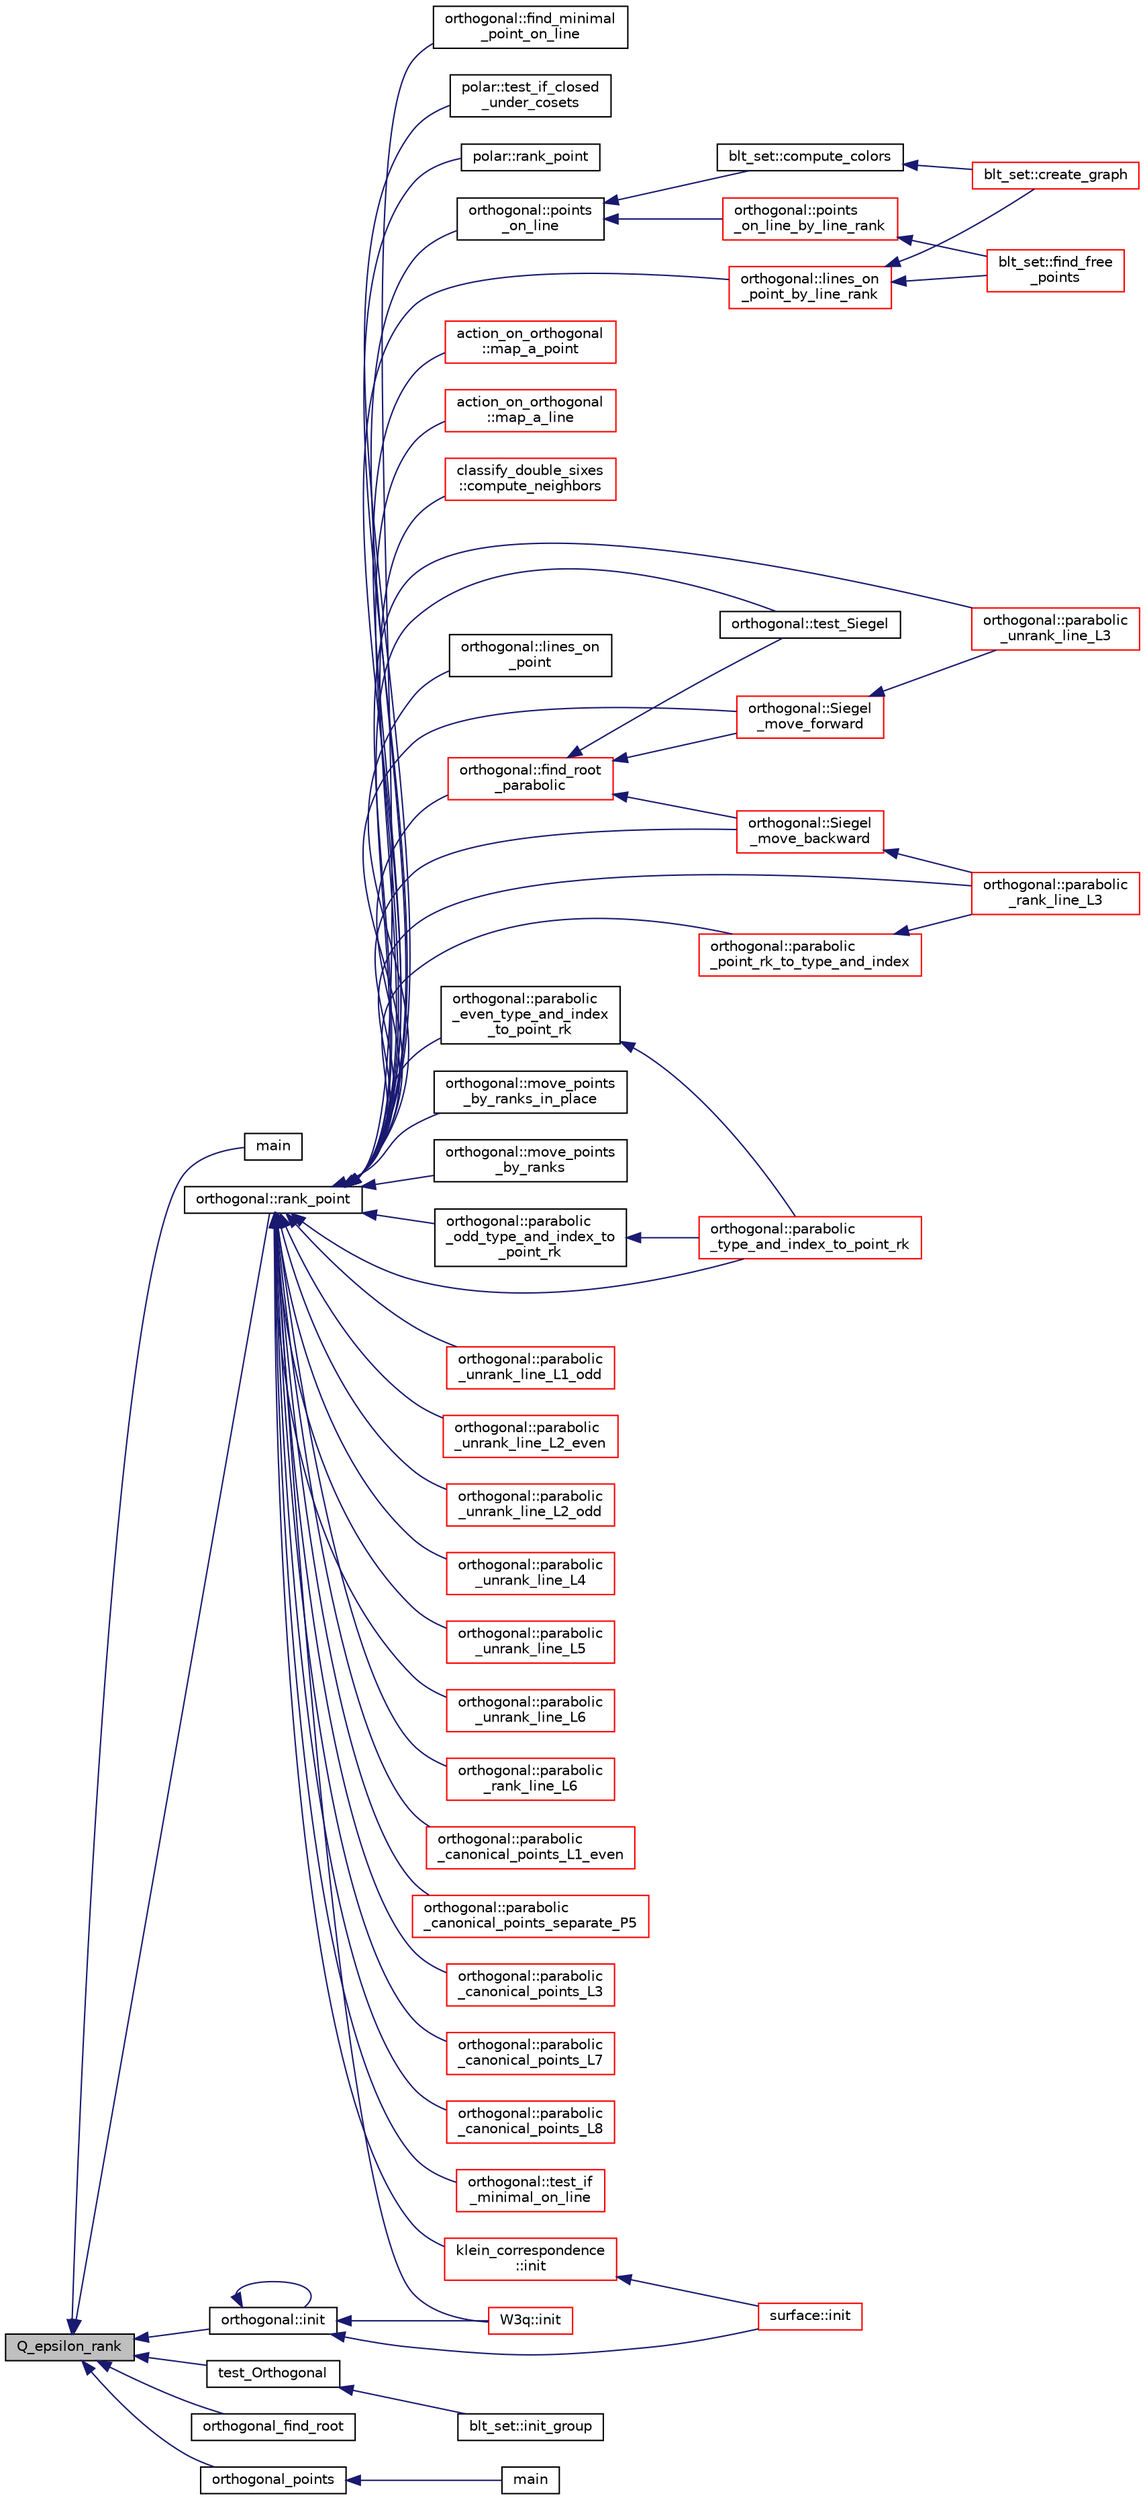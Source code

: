 digraph "Q_epsilon_rank"
{
  edge [fontname="Helvetica",fontsize="10",labelfontname="Helvetica",labelfontsize="10"];
  node [fontname="Helvetica",fontsize="10",shape=record];
  rankdir="LR";
  Node15612 [label="Q_epsilon_rank",height=0.2,width=0.4,color="black", fillcolor="grey75", style="filled", fontcolor="black"];
  Node15612 -> Node15613 [dir="back",color="midnightblue",fontsize="10",style="solid",fontname="Helvetica"];
  Node15613 [label="main",height=0.2,width=0.4,color="black", fillcolor="white", style="filled",URL="$d1/d15/apps_2combinatorics_2orthogonal_8_c.html#a3c04138a5bfe5d72780bb7e82a18e627"];
  Node15612 -> Node15614 [dir="back",color="midnightblue",fontsize="10",style="solid",fontname="Helvetica"];
  Node15614 [label="orthogonal::rank_point",height=0.2,width=0.4,color="black", fillcolor="white", style="filled",URL="$d7/daa/classorthogonal.html#adb4f1528590a804b3c011a68c9ebf655"];
  Node15614 -> Node15615 [dir="back",color="midnightblue",fontsize="10",style="solid",fontname="Helvetica"];
  Node15615 [label="orthogonal::points\l_on_line",height=0.2,width=0.4,color="black", fillcolor="white", style="filled",URL="$d7/daa/classorthogonal.html#afe1cc564902cc557d4d4d2ff85ee6839"];
  Node15615 -> Node15616 [dir="back",color="midnightblue",fontsize="10",style="solid",fontname="Helvetica"];
  Node15616 [label="blt_set::compute_colors",height=0.2,width=0.4,color="black", fillcolor="white", style="filled",URL="$d1/d3d/classblt__set.html#a6629b3a1a50c0f2736034abaea6f7d63"];
  Node15616 -> Node15617 [dir="back",color="midnightblue",fontsize="10",style="solid",fontname="Helvetica"];
  Node15617 [label="blt_set::create_graph",height=0.2,width=0.4,color="red", fillcolor="white", style="filled",URL="$d1/d3d/classblt__set.html#ae92249ece99ffbc92e93e49cd5d5dccf"];
  Node15615 -> Node15620 [dir="back",color="midnightblue",fontsize="10",style="solid",fontname="Helvetica"];
  Node15620 [label="orthogonal::points\l_on_line_by_line_rank",height=0.2,width=0.4,color="red", fillcolor="white", style="filled",URL="$d7/daa/classorthogonal.html#aec3f511b69d0a28340f93d6f904c5daa"];
  Node15620 -> Node15621 [dir="back",color="midnightblue",fontsize="10",style="solid",fontname="Helvetica"];
  Node15621 [label="blt_set::find_free\l_points",height=0.2,width=0.4,color="red", fillcolor="white", style="filled",URL="$d1/d3d/classblt__set.html#a71f82dd3dc4a901ea2a0949d2f1af302"];
  Node15614 -> Node15690 [dir="back",color="midnightblue",fontsize="10",style="solid",fontname="Helvetica"];
  Node15690 [label="orthogonal::lines_on\l_point",height=0.2,width=0.4,color="black", fillcolor="white", style="filled",URL="$d7/daa/classorthogonal.html#aa3249c7fddbc156af817fb274e41c914"];
  Node15614 -> Node15691 [dir="back",color="midnightblue",fontsize="10",style="solid",fontname="Helvetica"];
  Node15691 [label="orthogonal::lines_on\l_point_by_line_rank",height=0.2,width=0.4,color="red", fillcolor="white", style="filled",URL="$d7/daa/classorthogonal.html#adc21874b6da3cd3585c704994fb538aa"];
  Node15691 -> Node15617 [dir="back",color="midnightblue",fontsize="10",style="solid",fontname="Helvetica"];
  Node15691 -> Node15621 [dir="back",color="midnightblue",fontsize="10",style="solid",fontname="Helvetica"];
  Node15614 -> Node15711 [dir="back",color="midnightblue",fontsize="10",style="solid",fontname="Helvetica"];
  Node15711 [label="orthogonal::test_Siegel",height=0.2,width=0.4,color="black", fillcolor="white", style="filled",URL="$d7/daa/classorthogonal.html#ad6d248c572d92abe41416065addd4a69"];
  Node15614 -> Node15712 [dir="back",color="midnightblue",fontsize="10",style="solid",fontname="Helvetica"];
  Node15712 [label="orthogonal::move_points\l_by_ranks_in_place",height=0.2,width=0.4,color="black", fillcolor="white", style="filled",URL="$d7/daa/classorthogonal.html#a82fac7f7528e41392b5fe89860d4204d"];
  Node15614 -> Node15713 [dir="back",color="midnightblue",fontsize="10",style="solid",fontname="Helvetica"];
  Node15713 [label="orthogonal::move_points\l_by_ranks",height=0.2,width=0.4,color="black", fillcolor="white", style="filled",URL="$d7/daa/classorthogonal.html#a6b1b57c7b6114d7d51c9375fe5014b22"];
  Node15614 -> Node15714 [dir="back",color="midnightblue",fontsize="10",style="solid",fontname="Helvetica"];
  Node15714 [label="orthogonal::parabolic\l_type_and_index_to_point_rk",height=0.2,width=0.4,color="red", fillcolor="white", style="filled",URL="$d7/daa/classorthogonal.html#a67c316cf01b382762e6ac372f522d106"];
  Node15614 -> Node15964 [dir="back",color="midnightblue",fontsize="10",style="solid",fontname="Helvetica"];
  Node15964 [label="orthogonal::parabolic\l_even_type_and_index\l_to_point_rk",height=0.2,width=0.4,color="black", fillcolor="white", style="filled",URL="$d7/daa/classorthogonal.html#af43894039e8c5a8039f52b93dfa3ff77"];
  Node15964 -> Node15714 [dir="back",color="midnightblue",fontsize="10",style="solid",fontname="Helvetica"];
  Node15614 -> Node15965 [dir="back",color="midnightblue",fontsize="10",style="solid",fontname="Helvetica"];
  Node15965 [label="orthogonal::parabolic\l_odd_type_and_index_to\l_point_rk",height=0.2,width=0.4,color="black", fillcolor="white", style="filled",URL="$d7/daa/classorthogonal.html#aac70113614b52601e38b3ce8cbffbc9a"];
  Node15965 -> Node15714 [dir="back",color="midnightblue",fontsize="10",style="solid",fontname="Helvetica"];
  Node15614 -> Node15966 [dir="back",color="midnightblue",fontsize="10",style="solid",fontname="Helvetica"];
  Node15966 [label="orthogonal::parabolic\l_point_rk_to_type_and_index",height=0.2,width=0.4,color="red", fillcolor="white", style="filled",URL="$d7/daa/classorthogonal.html#aadca2791fa70e971edf85858b725502d"];
  Node15966 -> Node15957 [dir="back",color="midnightblue",fontsize="10",style="solid",fontname="Helvetica"];
  Node15957 [label="orthogonal::parabolic\l_rank_line_L3",height=0.2,width=0.4,color="red", fillcolor="white", style="filled",URL="$d7/daa/classorthogonal.html#afea1a02e2b439b28127cfa2a782da8c9"];
  Node15614 -> Node15945 [dir="back",color="midnightblue",fontsize="10",style="solid",fontname="Helvetica"];
  Node15945 [label="orthogonal::parabolic\l_unrank_line_L1_odd",height=0.2,width=0.4,color="red", fillcolor="white", style="filled",URL="$d7/daa/classorthogonal.html#af59966fe1bb32196deaafbe6849fdeb1"];
  Node15614 -> Node15952 [dir="back",color="midnightblue",fontsize="10",style="solid",fontname="Helvetica"];
  Node15952 [label="orthogonal::parabolic\l_unrank_line_L2_even",height=0.2,width=0.4,color="red", fillcolor="white", style="filled",URL="$d7/daa/classorthogonal.html#a57a7ad0d16ea67c0636c9f179eeed5d1"];
  Node15614 -> Node15953 [dir="back",color="midnightblue",fontsize="10",style="solid",fontname="Helvetica"];
  Node15953 [label="orthogonal::parabolic\l_unrank_line_L2_odd",height=0.2,width=0.4,color="red", fillcolor="white", style="filled",URL="$d7/daa/classorthogonal.html#a9ab8a29daee27c60803e2bf5026a9a9e"];
  Node15614 -> Node15956 [dir="back",color="midnightblue",fontsize="10",style="solid",fontname="Helvetica"];
  Node15956 [label="orthogonal::parabolic\l_unrank_line_L3",height=0.2,width=0.4,color="red", fillcolor="white", style="filled",URL="$d7/daa/classorthogonal.html#ae1edfba289a03ed4d383514c2b0dc4b7"];
  Node15614 -> Node15957 [dir="back",color="midnightblue",fontsize="10",style="solid",fontname="Helvetica"];
  Node15614 -> Node15958 [dir="back",color="midnightblue",fontsize="10",style="solid",fontname="Helvetica"];
  Node15958 [label="orthogonal::parabolic\l_unrank_line_L4",height=0.2,width=0.4,color="red", fillcolor="white", style="filled",URL="$d7/daa/classorthogonal.html#a6a30b6c7f59498ad8c7f2bec7c78d2ff"];
  Node15614 -> Node15960 [dir="back",color="midnightblue",fontsize="10",style="solid",fontname="Helvetica"];
  Node15960 [label="orthogonal::parabolic\l_unrank_line_L5",height=0.2,width=0.4,color="red", fillcolor="white", style="filled",URL="$d7/daa/classorthogonal.html#a77831b97ebbbc5d8103c5e7e0edfeb9b"];
  Node15614 -> Node15944 [dir="back",color="midnightblue",fontsize="10",style="solid",fontname="Helvetica"];
  Node15944 [label="orthogonal::parabolic\l_unrank_line_L6",height=0.2,width=0.4,color="red", fillcolor="white", style="filled",URL="$d7/daa/classorthogonal.html#a3fecd8b43b3e09d6b35e550850b11d56"];
  Node15614 -> Node15951 [dir="back",color="midnightblue",fontsize="10",style="solid",fontname="Helvetica"];
  Node15951 [label="orthogonal::parabolic\l_rank_line_L6",height=0.2,width=0.4,color="red", fillcolor="white", style="filled",URL="$d7/daa/classorthogonal.html#ab242f864cc2a012dee7c379649d2e566"];
  Node15614 -> Node15971 [dir="back",color="midnightblue",fontsize="10",style="solid",fontname="Helvetica"];
  Node15971 [label="orthogonal::find_root\l_parabolic",height=0.2,width=0.4,color="red", fillcolor="white", style="filled",URL="$d7/daa/classorthogonal.html#a2e4453bb31692707f8a9e8b660b2e136"];
  Node15971 -> Node15711 [dir="back",color="midnightblue",fontsize="10",style="solid",fontname="Helvetica"];
  Node15971 -> Node15974 [dir="back",color="midnightblue",fontsize="10",style="solid",fontname="Helvetica"];
  Node15974 [label="orthogonal::Siegel\l_move_forward",height=0.2,width=0.4,color="red", fillcolor="white", style="filled",URL="$d7/daa/classorthogonal.html#a065d0faccc00df42afd671dac644d480"];
  Node15974 -> Node15956 [dir="back",color="midnightblue",fontsize="10",style="solid",fontname="Helvetica"];
  Node15971 -> Node15976 [dir="back",color="midnightblue",fontsize="10",style="solid",fontname="Helvetica"];
  Node15976 [label="orthogonal::Siegel\l_move_backward",height=0.2,width=0.4,color="red", fillcolor="white", style="filled",URL="$d7/daa/classorthogonal.html#a365beaf002d1ffc9a600e73f1983e800"];
  Node15976 -> Node15957 [dir="back",color="midnightblue",fontsize="10",style="solid",fontname="Helvetica"];
  Node15614 -> Node15974 [dir="back",color="midnightblue",fontsize="10",style="solid",fontname="Helvetica"];
  Node15614 -> Node15976 [dir="back",color="midnightblue",fontsize="10",style="solid",fontname="Helvetica"];
  Node15614 -> Node15978 [dir="back",color="midnightblue",fontsize="10",style="solid",fontname="Helvetica"];
  Node15978 [label="orthogonal::parabolic\l_canonical_points_L1_even",height=0.2,width=0.4,color="red", fillcolor="white", style="filled",URL="$d7/daa/classorthogonal.html#ab0b604545d072f29150a4004ca96444b"];
  Node15614 -> Node15981 [dir="back",color="midnightblue",fontsize="10",style="solid",fontname="Helvetica"];
  Node15981 [label="orthogonal::parabolic\l_canonical_points_separate_P5",height=0.2,width=0.4,color="red", fillcolor="white", style="filled",URL="$d7/daa/classorthogonal.html#a8d0027eb77931aa6f8651f392b9b4e79"];
  Node15614 -> Node15982 [dir="back",color="midnightblue",fontsize="10",style="solid",fontname="Helvetica"];
  Node15982 [label="orthogonal::parabolic\l_canonical_points_L3",height=0.2,width=0.4,color="red", fillcolor="white", style="filled",URL="$d7/daa/classorthogonal.html#a753ec2a388f3b866bd96928051911802"];
  Node15614 -> Node15983 [dir="back",color="midnightblue",fontsize="10",style="solid",fontname="Helvetica"];
  Node15983 [label="orthogonal::parabolic\l_canonical_points_L7",height=0.2,width=0.4,color="red", fillcolor="white", style="filled",URL="$d7/daa/classorthogonal.html#a24a02b853a67fddf218aa24a185506eb"];
  Node15614 -> Node15984 [dir="back",color="midnightblue",fontsize="10",style="solid",fontname="Helvetica"];
  Node15984 [label="orthogonal::parabolic\l_canonical_points_L8",height=0.2,width=0.4,color="red", fillcolor="white", style="filled",URL="$d7/daa/classorthogonal.html#ad6539385a01fde3384fa94fd4256ee38"];
  Node15614 -> Node15985 [dir="back",color="midnightblue",fontsize="10",style="solid",fontname="Helvetica"];
  Node15985 [label="orthogonal::test_if\l_minimal_on_line",height=0.2,width=0.4,color="red", fillcolor="white", style="filled",URL="$d7/daa/classorthogonal.html#ac1c98fb2e2bea810ab68ccc3097528b1"];
  Node15614 -> Node15986 [dir="back",color="midnightblue",fontsize="10",style="solid",fontname="Helvetica"];
  Node15986 [label="orthogonal::find_minimal\l_point_on_line",height=0.2,width=0.4,color="black", fillcolor="white", style="filled",URL="$d7/daa/classorthogonal.html#a352d503273829a46f432965027a2d3ed"];
  Node15614 -> Node15987 [dir="back",color="midnightblue",fontsize="10",style="solid",fontname="Helvetica"];
  Node15987 [label="polar::test_if_closed\l_under_cosets",height=0.2,width=0.4,color="black", fillcolor="white", style="filled",URL="$da/d1c/classpolar.html#ac138ccb36cf30d262a8d8eb55e74486f"];
  Node15614 -> Node15988 [dir="back",color="midnightblue",fontsize="10",style="solid",fontname="Helvetica"];
  Node15988 [label="polar::rank_point",height=0.2,width=0.4,color="black", fillcolor="white", style="filled",URL="$da/d1c/classpolar.html#afab76dc36a35368c19a944d63e9f679c"];
  Node15614 -> Node15989 [dir="back",color="midnightblue",fontsize="10",style="solid",fontname="Helvetica"];
  Node15989 [label="klein_correspondence\l::init",height=0.2,width=0.4,color="red", fillcolor="white", style="filled",URL="$d7/d99/classklein__correspondence.html#a9f555dc65174ab66579e1118bd9b4ca0"];
  Node15989 -> Node15719 [dir="back",color="midnightblue",fontsize="10",style="solid",fontname="Helvetica"];
  Node15719 [label="surface::init",height=0.2,width=0.4,color="red", fillcolor="white", style="filled",URL="$d5/d88/classsurface.html#a90570b0ca6ab02988159f2c40cb27308"];
  Node15614 -> Node15720 [dir="back",color="midnightblue",fontsize="10",style="solid",fontname="Helvetica"];
  Node15720 [label="W3q::init",height=0.2,width=0.4,color="red", fillcolor="white", style="filled",URL="$de/d2c/class_w3q.html#a215fe070895a4915537fcb1bfba4f777"];
  Node15614 -> Node15990 [dir="back",color="midnightblue",fontsize="10",style="solid",fontname="Helvetica"];
  Node15990 [label="action_on_orthogonal\l::map_a_point",height=0.2,width=0.4,color="red", fillcolor="white", style="filled",URL="$dc/d87/classaction__on__orthogonal.html#a99224de62ef02d140676a31ac663a63b"];
  Node15614 -> Node15738 [dir="back",color="midnightblue",fontsize="10",style="solid",fontname="Helvetica"];
  Node15738 [label="action_on_orthogonal\l::map_a_line",height=0.2,width=0.4,color="red", fillcolor="white", style="filled",URL="$dc/d87/classaction__on__orthogonal.html#ac7e41a4bbc9e0f2813f2f7030f3ed177"];
  Node15614 -> Node15653 [dir="back",color="midnightblue",fontsize="10",style="solid",fontname="Helvetica"];
  Node15653 [label="classify_double_sixes\l::compute_neighbors",height=0.2,width=0.4,color="red", fillcolor="white", style="filled",URL="$dd/d23/classclassify__double__sixes.html#a675e241052c36c58063ddcfc06d209b2"];
  Node15612 -> Node15718 [dir="back",color="midnightblue",fontsize="10",style="solid",fontname="Helvetica"];
  Node15718 [label="orthogonal::init",height=0.2,width=0.4,color="black", fillcolor="white", style="filled",URL="$d7/daa/classorthogonal.html#a8bd53ba30f34ac50889503f0f3ef6deb"];
  Node15718 -> Node15718 [dir="back",color="midnightblue",fontsize="10",style="solid",fontname="Helvetica"];
  Node15718 -> Node15719 [dir="back",color="midnightblue",fontsize="10",style="solid",fontname="Helvetica"];
  Node15718 -> Node15720 [dir="back",color="midnightblue",fontsize="10",style="solid",fontname="Helvetica"];
  Node15612 -> Node15991 [dir="back",color="midnightblue",fontsize="10",style="solid",fontname="Helvetica"];
  Node15991 [label="test_Orthogonal",height=0.2,width=0.4,color="black", fillcolor="white", style="filled",URL="$db/da0/lib_2foundations_2geometry_2orthogonal__points_8_c.html#a071f90f8a33649e2d4a8f5c9a401a4f4"];
  Node15991 -> Node15933 [dir="back",color="midnightblue",fontsize="10",style="solid",fontname="Helvetica"];
  Node15933 [label="blt_set::init_group",height=0.2,width=0.4,color="black", fillcolor="white", style="filled",URL="$d1/d3d/classblt__set.html#a9e5aede3bbac6f5e1dd31a8965bba200"];
  Node15612 -> Node15992 [dir="back",color="midnightblue",fontsize="10",style="solid",fontname="Helvetica"];
  Node15992 [label="orthogonal_find_root",height=0.2,width=0.4,color="black", fillcolor="white", style="filled",URL="$db/da0/lib_2foundations_2geometry_2orthogonal__points_8_c.html#a6c7b16f839dc3e1ee95f61a37139c8a0"];
  Node15612 -> Node15993 [dir="back",color="midnightblue",fontsize="10",style="solid",fontname="Helvetica"];
  Node15993 [label="orthogonal_points",height=0.2,width=0.4,color="black", fillcolor="white", style="filled",URL="$d7/d83/points_8_c.html#a2a86a595e599aecd619f0046595252e4"];
  Node15993 -> Node15994 [dir="back",color="midnightblue",fontsize="10",style="solid",fontname="Helvetica"];
  Node15994 [label="main",height=0.2,width=0.4,color="black", fillcolor="white", style="filled",URL="$d7/d83/points_8_c.html#a3c04138a5bfe5d72780bb7e82a18e627"];
}
